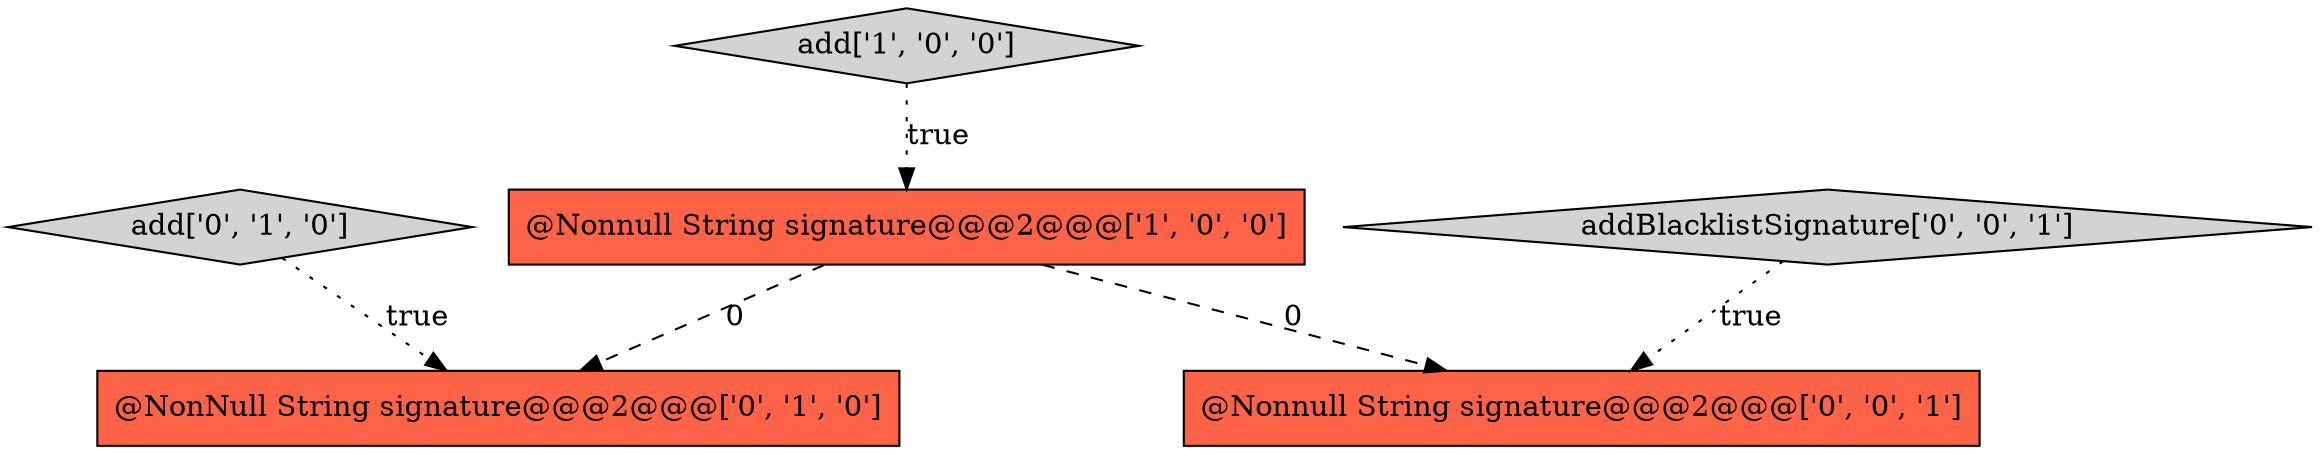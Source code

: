 digraph {
3 [style = filled, label = "@NonNull String signature@@@2@@@['0', '1', '0']", fillcolor = tomato, shape = box image = "AAA1AAABBB2BBB"];
2 [style = filled, label = "add['0', '1', '0']", fillcolor = lightgray, shape = diamond image = "AAA0AAABBB2BBB"];
1 [style = filled, label = "@Nonnull String signature@@@2@@@['1', '0', '0']", fillcolor = tomato, shape = box image = "AAA1AAABBB1BBB"];
0 [style = filled, label = "add['1', '0', '0']", fillcolor = lightgray, shape = diamond image = "AAA0AAABBB1BBB"];
5 [style = filled, label = "@Nonnull String signature@@@2@@@['0', '0', '1']", fillcolor = tomato, shape = box image = "AAA0AAABBB3BBB"];
4 [style = filled, label = "addBlacklistSignature['0', '0', '1']", fillcolor = lightgray, shape = diamond image = "AAA0AAABBB3BBB"];
2->3 [style = dotted, label="true"];
4->5 [style = dotted, label="true"];
1->3 [style = dashed, label="0"];
1->5 [style = dashed, label="0"];
0->1 [style = dotted, label="true"];
}
